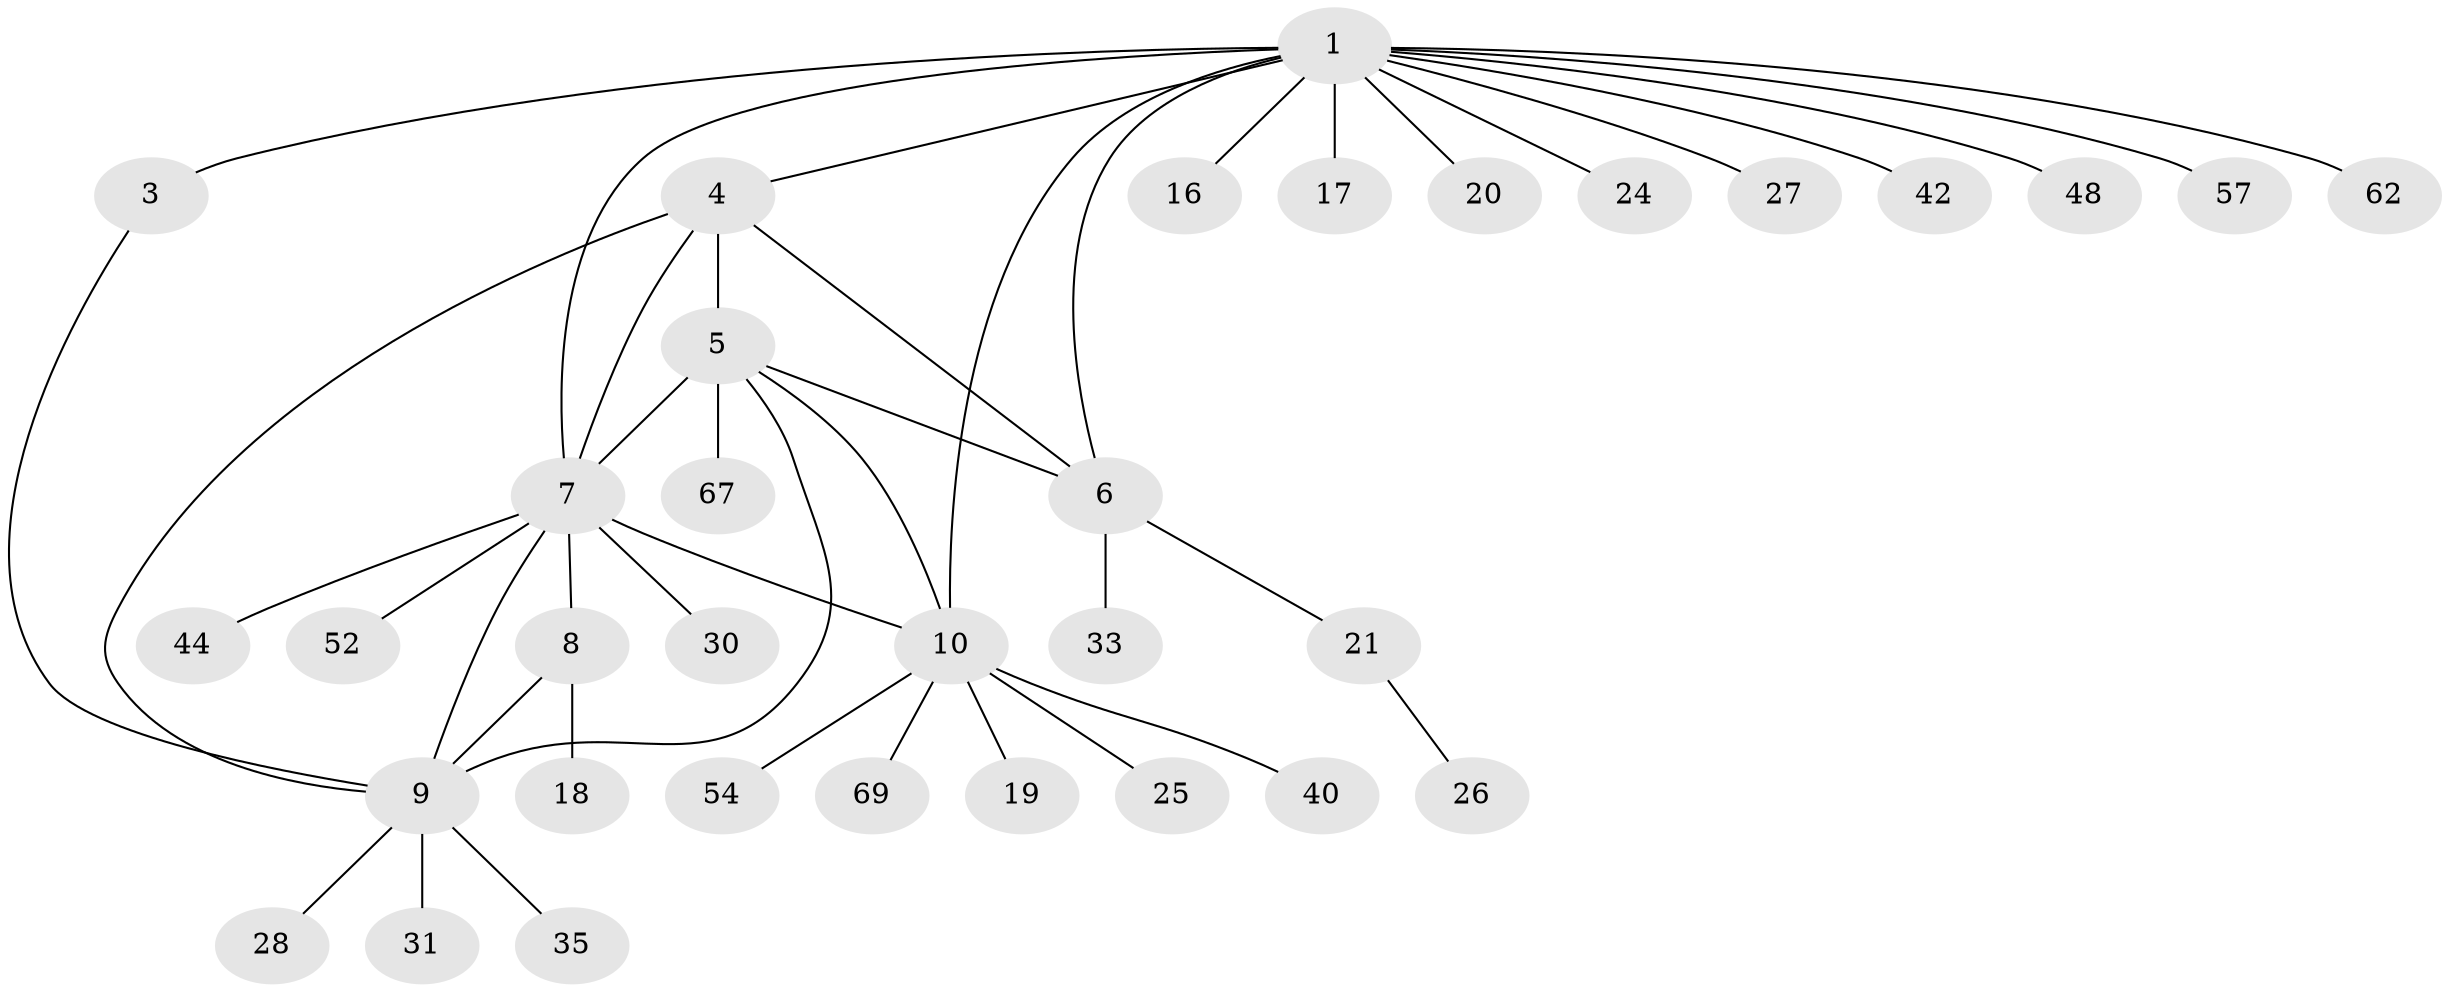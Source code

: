 // original degree distribution, {12: 0.014492753623188406, 5: 0.028985507246376812, 3: 0.10144927536231885, 4: 0.043478260869565216, 8: 0.014492753623188406, 7: 0.014492753623188406, 9: 0.014492753623188406, 6: 0.014492753623188406, 10: 0.028985507246376812, 2: 0.18840579710144928, 1: 0.5362318840579711}
// Generated by graph-tools (version 1.1) at 2025/15/03/09/25 04:15:57]
// undirected, 34 vertices, 43 edges
graph export_dot {
graph [start="1"]
  node [color=gray90,style=filled];
  1 [super="+2"];
  3;
  4 [super="+13+51"];
  5;
  6 [super="+53+58"];
  7 [super="+41+11+60+47+45"];
  8 [super="+55"];
  9 [super="+14"];
  10 [super="+12+32"];
  16 [super="+46"];
  17;
  18;
  19;
  20;
  21;
  24;
  25 [super="+34+39"];
  26;
  27;
  28;
  30 [super="+43"];
  31;
  33;
  35;
  40;
  42;
  44 [super="+66"];
  48;
  52;
  54;
  57 [super="+68"];
  62;
  67;
  69;
  1 -- 3 [weight=2];
  1 -- 16;
  1 -- 17;
  1 -- 20;
  1 -- 24;
  1 -- 27;
  1 -- 42;
  1 -- 48;
  1 -- 57;
  1 -- 62;
  1 -- 4;
  1 -- 6;
  1 -- 7;
  1 -- 10;
  3 -- 9;
  4 -- 5;
  4 -- 6;
  4 -- 7;
  4 -- 9;
  5 -- 6;
  5 -- 7 [weight=3];
  5 -- 67;
  5 -- 10;
  5 -- 9;
  6 -- 21;
  6 -- 33;
  7 -- 8;
  7 -- 9 [weight=2];
  7 -- 30;
  7 -- 44;
  7 -- 52;
  7 -- 10 [weight=2];
  8 -- 9;
  8 -- 18;
  9 -- 35;
  9 -- 28;
  9 -- 31;
  10 -- 69;
  10 -- 40;
  10 -- 19;
  10 -- 54;
  10 -- 25;
  21 -- 26;
}
